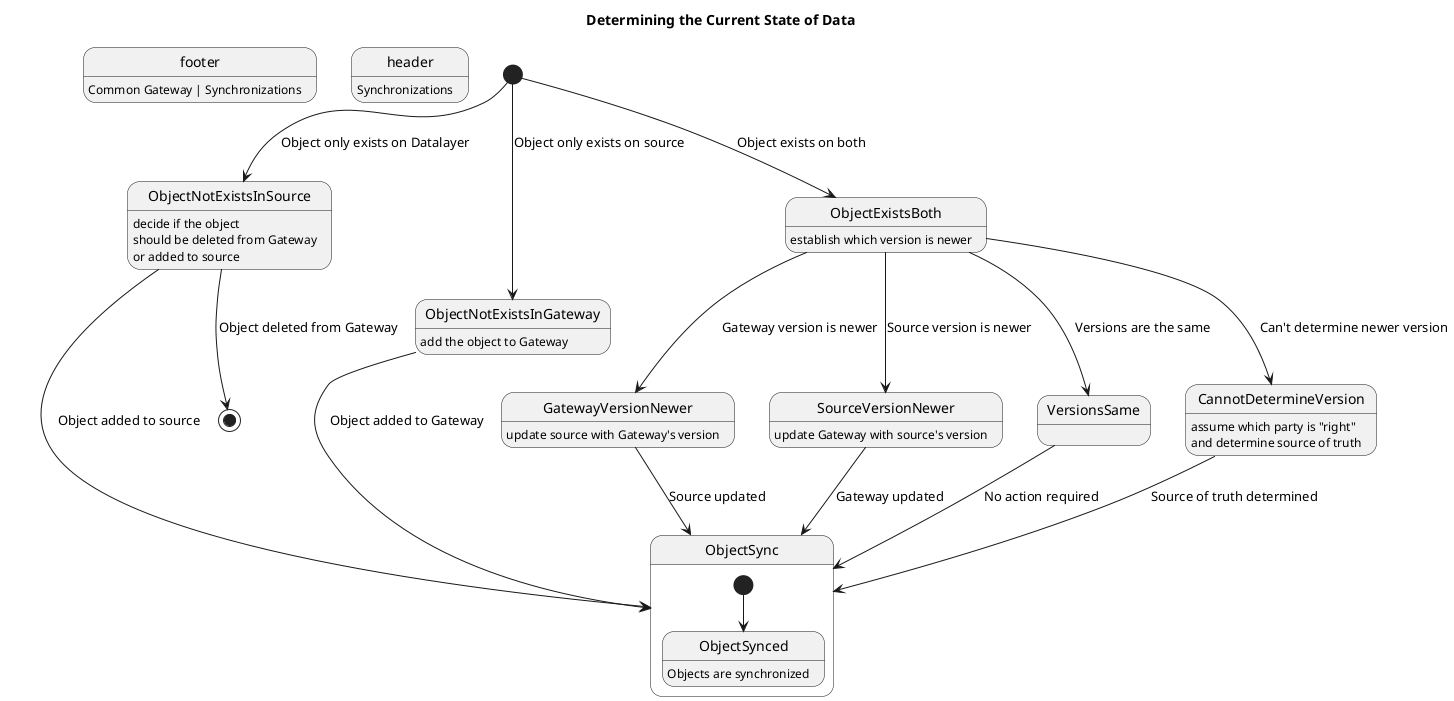 @startuml
title Determining the Current State of Data
footer: Common Gateway | Synchronizations
header: Synchronizations

[*] --> ObjectNotExistsInSource : Object only exists on Datalayer

ObjectNotExistsInSource : decide if the object\nshould be deleted from Gateway\nor added to source

ObjectNotExistsInSource --> ObjectSync : Object added to source

ObjectNotExistsInSource --> [*] : Object deleted from Gateway

[*] --> ObjectNotExistsInGateway : Object only exists on source

ObjectNotExistsInGateway : add the object to Gateway

ObjectNotExistsInGateway --> ObjectSync : Object added to Gateway

[*] --> ObjectExistsBoth : Object exists on both

ObjectExistsBoth : establish which version is newer

ObjectExistsBoth --> GatewayVersionNewer : Gateway version is newer

GatewayVersionNewer : update source with Gateway's version

GatewayVersionNewer --> ObjectSync : Source updated

ObjectExistsBoth --> SourceVersionNewer : Source version is newer

SourceVersionNewer : update Gateway with source's version

SourceVersionNewer --> ObjectSync : Gateway updated

ObjectExistsBoth --> VersionsSame : Versions are the same

VersionsSame --> ObjectSync : No action required

ObjectExistsBoth --> CannotDetermineVersion : Can't determine newer version

CannotDetermineVersion : assume which party is "right"\nand determine source of truth

CannotDetermineVersion --> ObjectSync : Source of truth determined

state ObjectSync {
  [*] --> ObjectSynced
  ObjectSynced : Objects are synchronized
}
@enduml